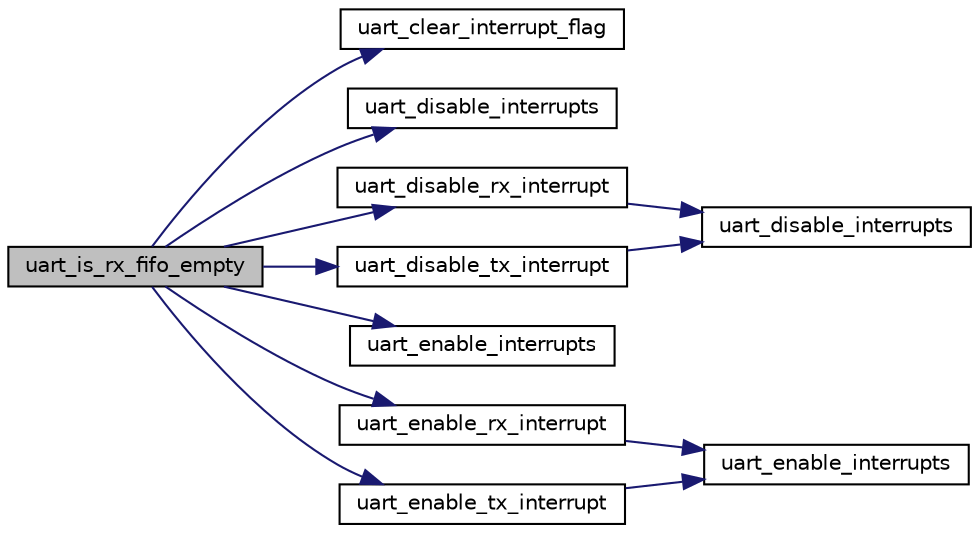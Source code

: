 digraph "uart_is_rx_fifo_empty"
{
  edge [fontname="Helvetica",fontsize="10",labelfontname="Helvetica",labelfontsize="10"];
  node [fontname="Helvetica",fontsize="10",shape=record];
  rankdir="LR";
  Node1 [label="uart_is_rx_fifo_empty",height=0.2,width=0.4,color="black", fillcolor="grey75", style="filled", fontcolor="black"];
  Node1 -> Node2 [color="midnightblue",fontsize="10",style="solid",fontname="Helvetica"];
  Node2 [label="uart_clear_interrupt_flag",height=0.2,width=0.4,color="black", fillcolor="white", style="filled",URL="$group__uart__defines.html#gab5fd7ee81bc609e4aca33a4b9079611b",tooltip="Mark interrupt as serviced. "];
  Node1 -> Node3 [color="midnightblue",fontsize="10",style="solid",fontname="Helvetica"];
  Node3 [label="uart_disable_interrupts",height=0.2,width=0.4,color="black", fillcolor="white", style="filled",URL="$group__uart__defines.html#ga2fdf35d91a90e2452368b0358d942f93",tooltip="Enable Specific UART Interrupts. "];
  Node1 -> Node4 [color="midnightblue",fontsize="10",style="solid",fontname="Helvetica"];
  Node4 [label="uart_disable_rx_interrupt",height=0.2,width=0.4,color="black", fillcolor="white", style="filled",URL="$group__uart__defines.html#ga6c46b4228c1da4010f8e8d5a66bde0c0",tooltip="Disable the UART Receive Interrupt. "];
  Node4 -> Node5 [color="midnightblue",fontsize="10",style="solid",fontname="Helvetica"];
  Node5 [label="uart_disable_interrupts",height=0.2,width=0.4,color="black", fillcolor="white", style="filled",URL="$group__uart__irq.html#ga2fdf35d91a90e2452368b0358d942f93",tooltip="Enable Specific UART Interrupts. "];
  Node1 -> Node6 [color="midnightblue",fontsize="10",style="solid",fontname="Helvetica"];
  Node6 [label="uart_disable_tx_interrupt",height=0.2,width=0.4,color="black", fillcolor="white", style="filled",URL="$group__uart__defines.html#ga2d6559da0d940412e88374af5fe8a5dc",tooltip="Disable the UART Transmit Interrupt. "];
  Node6 -> Node5 [color="midnightblue",fontsize="10",style="solid",fontname="Helvetica"];
  Node1 -> Node7 [color="midnightblue",fontsize="10",style="solid",fontname="Helvetica"];
  Node7 [label="uart_enable_interrupts",height=0.2,width=0.4,color="black", fillcolor="white", style="filled",URL="$group__uart__defines.html#ga20cf32aae3969a9b1e857cd1ca145a27",tooltip="Enable Specific UART Interrupts. "];
  Node1 -> Node8 [color="midnightblue",fontsize="10",style="solid",fontname="Helvetica"];
  Node8 [label="uart_enable_rx_interrupt",height=0.2,width=0.4,color="black", fillcolor="white", style="filled",URL="$group__uart__defines.html#gac40fe4cd2b2d331d83100e305c2f6f78",tooltip="Enable the UART Receive Interrupt. "];
  Node8 -> Node9 [color="midnightblue",fontsize="10",style="solid",fontname="Helvetica"];
  Node9 [label="uart_enable_interrupts",height=0.2,width=0.4,color="black", fillcolor="white", style="filled",URL="$group__uart__irq.html#ga20cf32aae3969a9b1e857cd1ca145a27",tooltip="Enable Specific UART Interrupts. "];
  Node1 -> Node10 [color="midnightblue",fontsize="10",style="solid",fontname="Helvetica"];
  Node10 [label="uart_enable_tx_interrupt",height=0.2,width=0.4,color="black", fillcolor="white", style="filled",URL="$group__uart__defines.html#gaab2f52c4fdb9b8ba9e89670e93727ecf",tooltip="Enable the UART Transmit Interrupt. "];
  Node10 -> Node9 [color="midnightblue",fontsize="10",style="solid",fontname="Helvetica"];
}
